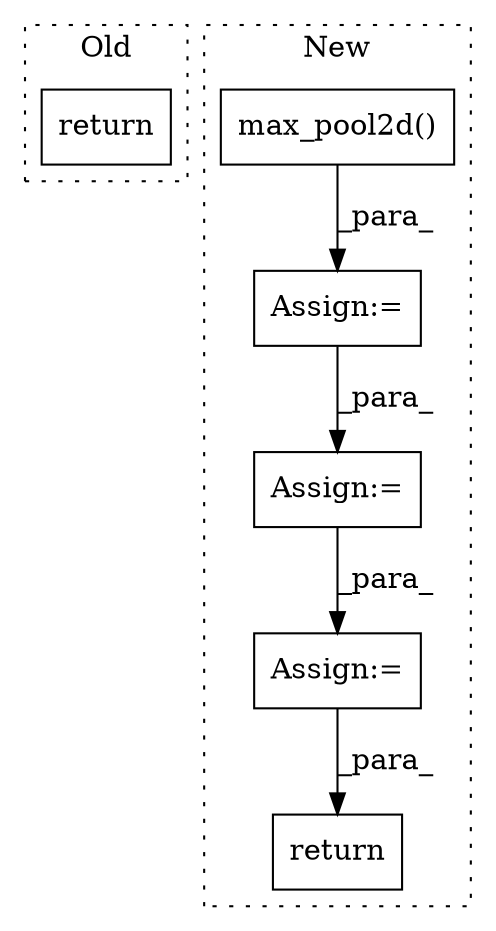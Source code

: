 digraph G {
subgraph cluster0 {
1 [label="return" a="93" s="2746" l="7" shape="box"];
label = "Old";
style="dotted";
}
subgraph cluster1 {
2 [label="max_pool2d()" a="75" s="2631,2647" l="13,26" shape="box"];
3 [label="Assign:=" a="68" s="3166" l="3" shape="box"];
4 [label="Assign:=" a="68" s="3105" l="3" shape="box"];
5 [label="Assign:=" a="68" s="3075" l="3" shape="box"];
6 [label="return" a="93" s="3193" l="7" shape="box"];
label = "New";
style="dotted";
}
2 -> 5 [label="_para_"];
3 -> 6 [label="_para_"];
4 -> 3 [label="_para_"];
5 -> 4 [label="_para_"];
}